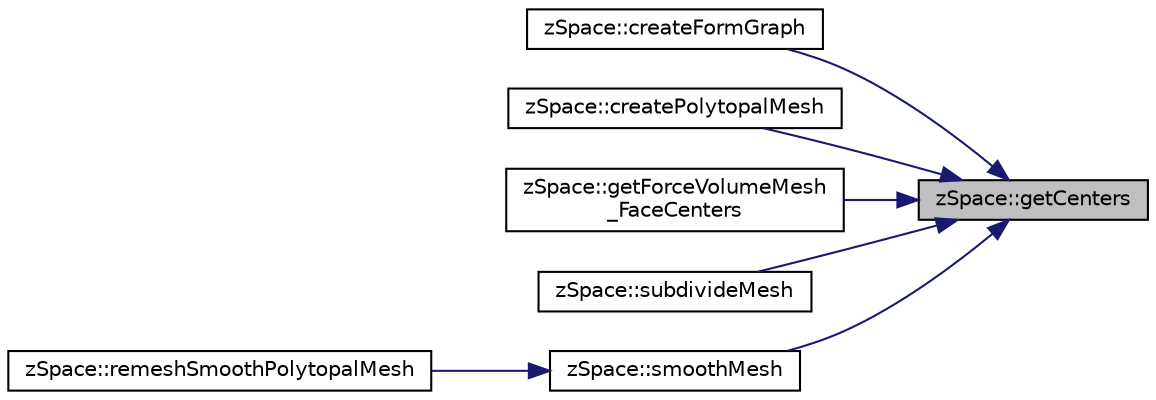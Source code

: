 digraph "zSpace::getCenters"
{
 // LATEX_PDF_SIZE
  edge [fontname="Helvetica",fontsize="10",labelfontname="Helvetica",labelfontsize="10"];
  node [fontname="Helvetica",fontsize="10",shape=record];
  rankdir="RL";
  Node1 [label="zSpace::getCenters",height=0.2,width=0.4,color="black", fillcolor="grey75", style="filled", fontcolor="black",tooltip="This method computes the centers of a all edges or faces of a zGraph/zMesh."];
  Node1 -> Node2 [dir="back",color="midnightblue",fontsize="10",style="solid",fontname="Helvetica"];
  Node2 [label="zSpace::createFormGraph",height=0.2,width=0.4,color="black", fillcolor="white", style="filled",URL="$group__z_polytopal.html#gaf287517e616400c266239e2aa3562b3e",tooltip="This method creates the center line graph based on the input volume meshes."];
  Node1 -> Node3 [dir="back",color="midnightblue",fontsize="10",style="solid",fontname="Helvetica"];
  Node3 [label="zSpace::createPolytopalMesh",height=0.2,width=0.4,color="black", fillcolor="white", style="filled",URL="$group__z_polytopal.html#gaf251bb68cd900abe02f923fa4f54686c",tooltip="This method creates the polytopal mesh based on the input volume mesh and its center line graph."];
  Node1 -> Node4 [dir="back",color="midnightblue",fontsize="10",style="solid",fontname="Helvetica"];
  Node4 [label="zSpace::getForceVolumeMesh\l_FaceCenters",height=0.2,width=0.4,color="black", fillcolor="white", style="filled",URL="$group__z_polytopal.html#gaeb40d88643b6b1e4cb5212a5d42902be",tooltip="This method computes the face centers of the input force volume mesh container and stores it in a 2 D..."];
  Node1 -> Node5 [dir="back",color="midnightblue",fontsize="10",style="solid",fontname="Helvetica"];
  Node5 [label="zSpace::subdivideMesh",height=0.2,width=0.4,color="black", fillcolor="white", style="filled",URL="$group__z_mesh_modifiers.html#ga8c3af5dd0f40d6f82fd23ceead47dc64",tooltip="This method subdivides all the faces and edges of the mesh."];
  Node1 -> Node6 [dir="back",color="midnightblue",fontsize="10",style="solid",fontname="Helvetica"];
  Node6 [label="zSpace::smoothMesh",height=0.2,width=0.4,color="black", fillcolor="white", style="filled",URL="$group__z_mesh_modifiers.html#ga41f9be96453c21ac7b33b2991c284775",tooltip="This method applies Catmull-Clark subdivision to the mesh."];
  Node6 -> Node7 [dir="back",color="midnightblue",fontsize="10",style="solid",fontname="Helvetica"];
  Node7 [label="zSpace::remeshSmoothPolytopalMesh",height=0.2,width=0.4,color="black", fillcolor="white", style="filled",URL="$group__z_polytopal.html#ga5dd7e372cf8287c0434778b2e58d41f1",tooltip="This method remeshes the smoothed polytopal mesh to have rulings in ony one direction."];
}
